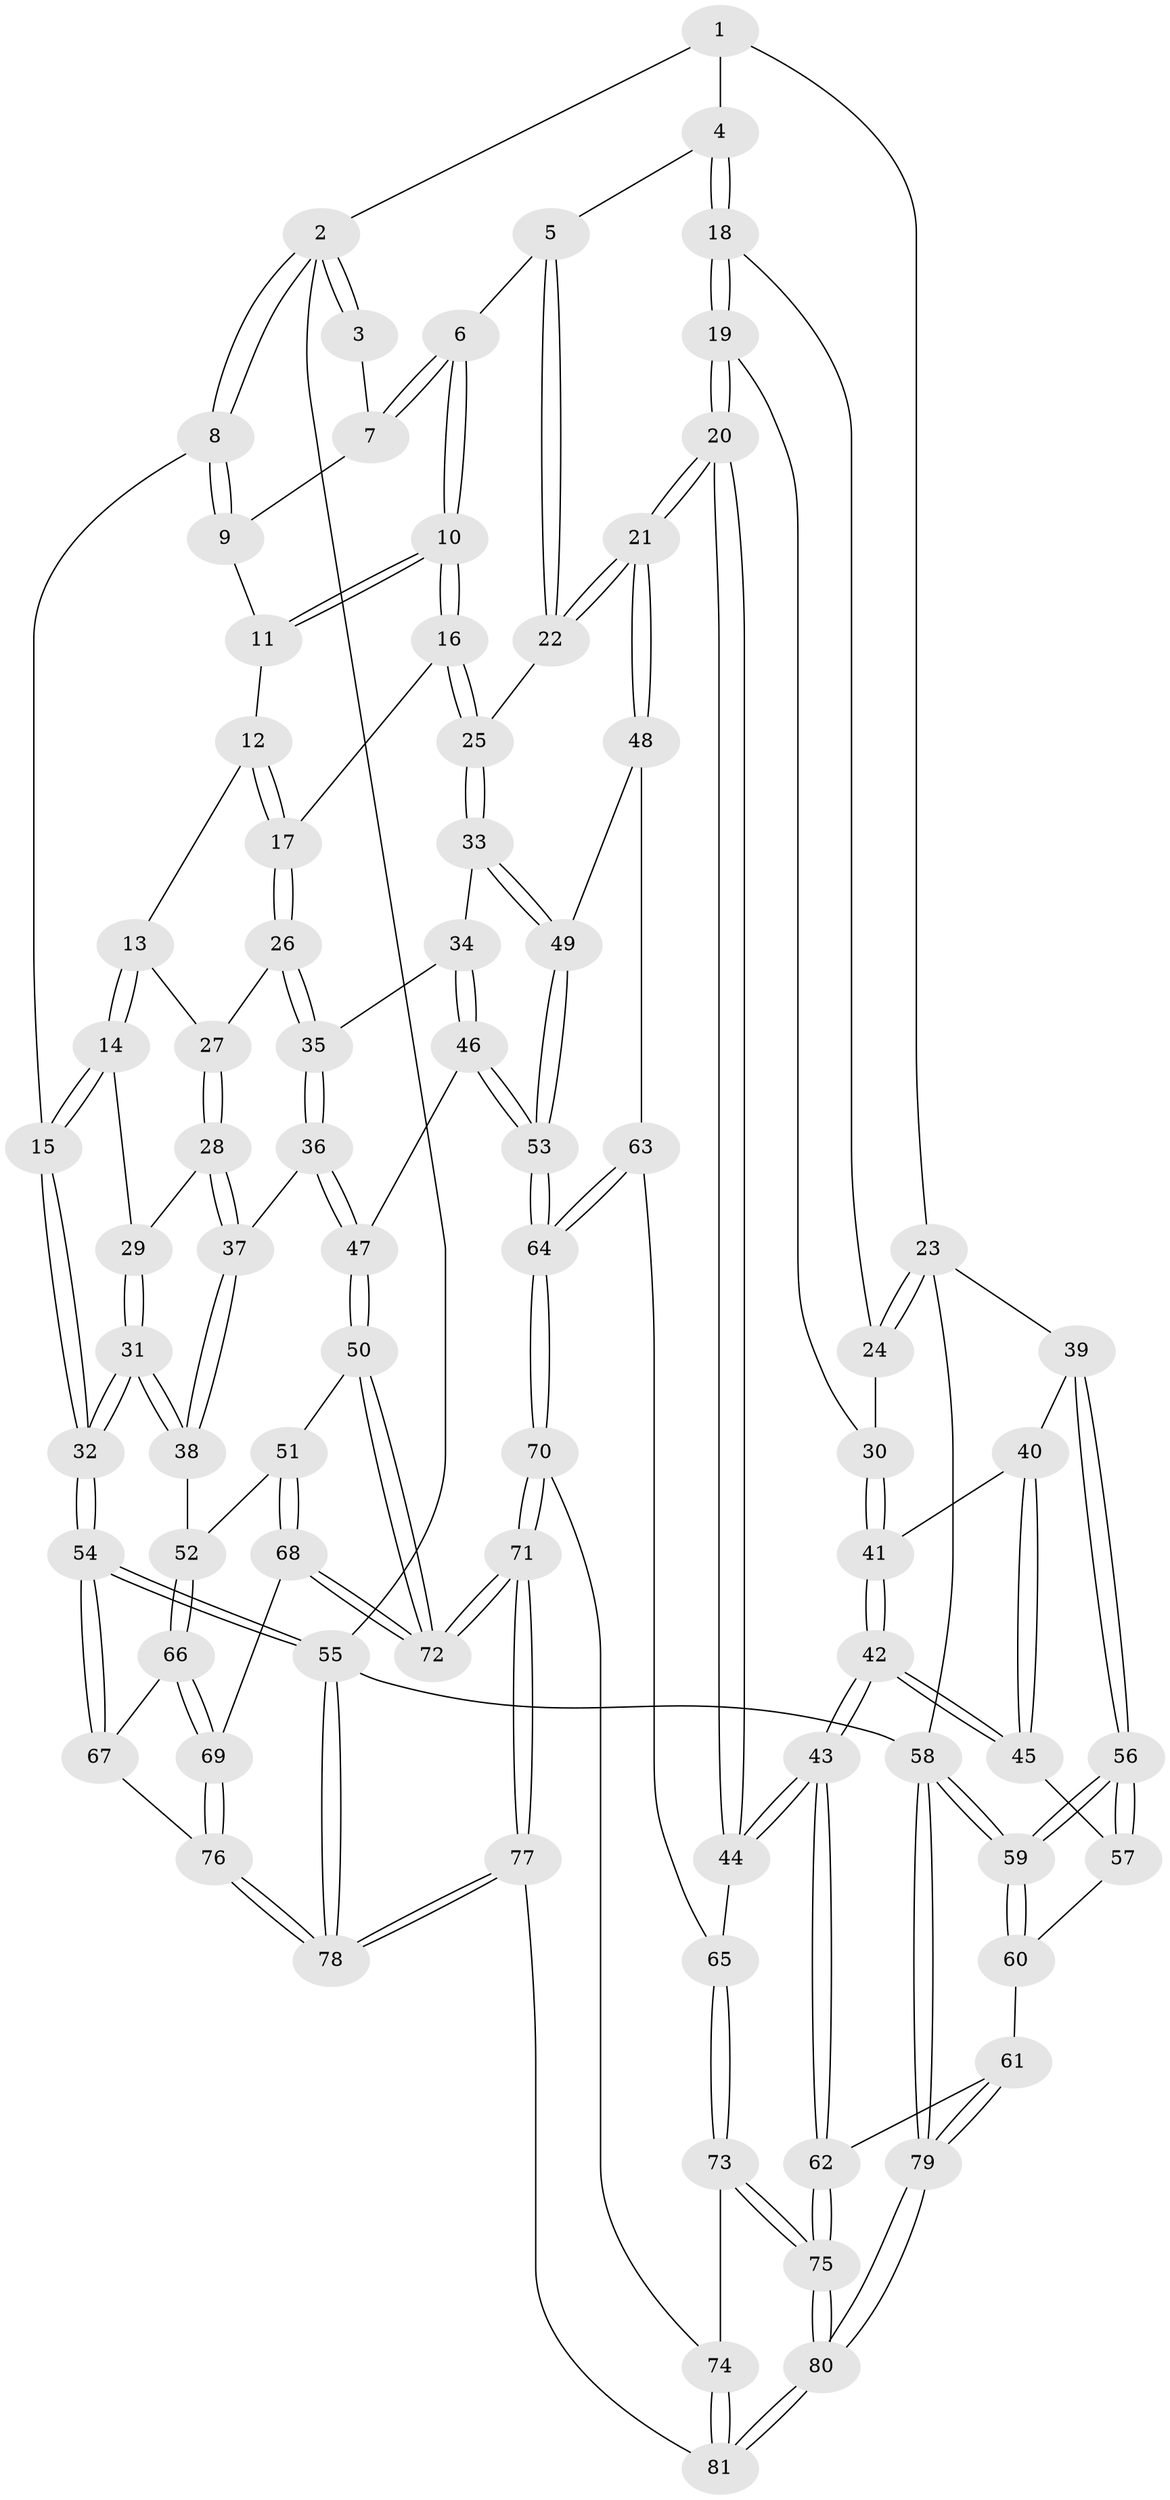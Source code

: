 // Generated by graph-tools (version 1.1) at 2025/38/03/09/25 02:38:28]
// undirected, 81 vertices, 199 edges
graph export_dot {
graph [start="1"]
  node [color=gray90,style=filled];
  1 [pos="+0.7583587204437814+0"];
  2 [pos="+0+0"];
  3 [pos="+0.27915064594529404+0"];
  4 [pos="+0.7161924670800499+0.1968486082867433"];
  5 [pos="+0.6430226562380672+0.23326959637968345"];
  6 [pos="+0.43776311201801954+0.2741867616298053"];
  7 [pos="+0.27119958226542695+0.007341686690563348"];
  8 [pos="+0+0.15050054477717723"];
  9 [pos="+0.10884437910584846+0.15801127409757212"];
  10 [pos="+0.3749194221441094+0.35457326012093454"];
  11 [pos="+0.12964895154980297+0.20624821812934668"];
  12 [pos="+0.1145177103269644+0.34971945591775155"];
  13 [pos="+0.06611436456531646+0.3892725201343775"];
  14 [pos="+0+0.39153673945180095"];
  15 [pos="+0+0.3347510700621305"];
  16 [pos="+0.37063934786618524+0.36413264097763265"];
  17 [pos="+0.3633255794814982+0.3662267818856864"];
  18 [pos="+0.7885257163109282+0.25891287831541093"];
  19 [pos="+0.7716821803111243+0.5304751754624266"];
  20 [pos="+0.6541293186156399+0.6516900136147785"];
  21 [pos="+0.6414282637257761+0.6441898047474569"];
  22 [pos="+0.6039689653382474+0.5536005178045523"];
  23 [pos="+1+0.3748326860340499"];
  24 [pos="+0.9674499972176593+0.31423628000081905"];
  25 [pos="+0.38279219274053805+0.4210885365139602"];
  26 [pos="+0.17462972610619995+0.49191946382789403"];
  27 [pos="+0.09472963019544851+0.4247753859869181"];
  28 [pos="+0.07643485057026764+0.535636002344147"];
  29 [pos="+0.045840936061098174+0.5253227120400463"];
  30 [pos="+0.8432202873140197+0.5527516281407019"];
  31 [pos="+0+0.6897972405952421"];
  32 [pos="+0+0.6926033039798467"];
  33 [pos="+0.3701625043602569+0.5453523888640478"];
  34 [pos="+0.267006735043607+0.5858561824015859"];
  35 [pos="+0.1628514070977218+0.5668762289570427"];
  36 [pos="+0.1555317477716367+0.5739408761280744"];
  37 [pos="+0.12940240297912747+0.5812119702439189"];
  38 [pos="+0.0012723324904142875+0.6991794811200253"];
  39 [pos="+1+0.4315731396231805"];
  40 [pos="+0.9027900837642845+0.5742593046662584"];
  41 [pos="+0.8908529287660263+0.5714927293371774"];
  42 [pos="+0.7706052277622486+0.7050833709316939"];
  43 [pos="+0.7135914512890575+0.7268270439272164"];
  44 [pos="+0.6634959062642372+0.673678971328521"];
  45 [pos="+0.9026390458647752+0.6715255056233134"];
  46 [pos="+0.24420469084110377+0.7382315904695814"];
  47 [pos="+0.21919270102024105+0.744688962587876"];
  48 [pos="+0.5247749692307017+0.6527155600414798"];
  49 [pos="+0.41823601730391147+0.6494598920748625"];
  50 [pos="+0.2127492281649485+0.7497535819446935"];
  51 [pos="+0.12494052464574089+0.7575186867521221"];
  52 [pos="+0.022302556786033205+0.7141444264162101"];
  53 [pos="+0.3648794111026624+0.7474020166232183"];
  54 [pos="+0+0.9410404382527036"];
  55 [pos="+0+1"];
  56 [pos="+1+0.7542716105944253"];
  57 [pos="+0.9243247594379045+0.6930951738218832"];
  58 [pos="+1+1"];
  59 [pos="+1+0.8056470945126308"];
  60 [pos="+0.8615017633786699+0.8203370404835821"];
  61 [pos="+0.8053965501455188+0.8451089397884509"];
  62 [pos="+0.7490262592442137+0.814043070076565"];
  63 [pos="+0.4967051622003565+0.7731944329998622"];
  64 [pos="+0.38447229812640377+0.7964012240095492"];
  65 [pos="+0.5590186116284017+0.7946121455990212"];
  66 [pos="+0.04622935105716812+0.8530931003139514"];
  67 [pos="+0.008893332747821316+0.8813082584773477"];
  68 [pos="+0.11019104047302962+0.878863616382257"];
  69 [pos="+0.10560305789882841+0.8818233395068311"];
  70 [pos="+0.4051508884092256+0.9023005807592868"];
  71 [pos="+0.31297498503591925+1"];
  72 [pos="+0.2220743882354537+0.9087569681454398"];
  73 [pos="+0.5202962597044717+0.890769870126329"];
  74 [pos="+0.48467087262317576+0.8950852208317409"];
  75 [pos="+0.6278371361546675+0.946922728816453"];
  76 [pos="+0.08076887418537275+0.9274497729569336"];
  77 [pos="+0.28072696826165644+1"];
  78 [pos="+0.005753014563452468+1"];
  79 [pos="+1+1"];
  80 [pos="+0.6745934482597126+1"];
  81 [pos="+0.6382917488505805+1"];
  1 -- 2;
  1 -- 4;
  1 -- 23;
  2 -- 3;
  2 -- 3;
  2 -- 8;
  2 -- 8;
  2 -- 55;
  3 -- 7;
  4 -- 5;
  4 -- 18;
  4 -- 18;
  5 -- 6;
  5 -- 22;
  5 -- 22;
  6 -- 7;
  6 -- 7;
  6 -- 10;
  6 -- 10;
  7 -- 9;
  8 -- 9;
  8 -- 9;
  8 -- 15;
  9 -- 11;
  10 -- 11;
  10 -- 11;
  10 -- 16;
  10 -- 16;
  11 -- 12;
  12 -- 13;
  12 -- 17;
  12 -- 17;
  13 -- 14;
  13 -- 14;
  13 -- 27;
  14 -- 15;
  14 -- 15;
  14 -- 29;
  15 -- 32;
  15 -- 32;
  16 -- 17;
  16 -- 25;
  16 -- 25;
  17 -- 26;
  17 -- 26;
  18 -- 19;
  18 -- 19;
  18 -- 24;
  19 -- 20;
  19 -- 20;
  19 -- 30;
  20 -- 21;
  20 -- 21;
  20 -- 44;
  20 -- 44;
  21 -- 22;
  21 -- 22;
  21 -- 48;
  21 -- 48;
  22 -- 25;
  23 -- 24;
  23 -- 24;
  23 -- 39;
  23 -- 58;
  24 -- 30;
  25 -- 33;
  25 -- 33;
  26 -- 27;
  26 -- 35;
  26 -- 35;
  27 -- 28;
  27 -- 28;
  28 -- 29;
  28 -- 37;
  28 -- 37;
  29 -- 31;
  29 -- 31;
  30 -- 41;
  30 -- 41;
  31 -- 32;
  31 -- 32;
  31 -- 38;
  31 -- 38;
  32 -- 54;
  32 -- 54;
  33 -- 34;
  33 -- 49;
  33 -- 49;
  34 -- 35;
  34 -- 46;
  34 -- 46;
  35 -- 36;
  35 -- 36;
  36 -- 37;
  36 -- 47;
  36 -- 47;
  37 -- 38;
  37 -- 38;
  38 -- 52;
  39 -- 40;
  39 -- 56;
  39 -- 56;
  40 -- 41;
  40 -- 45;
  40 -- 45;
  41 -- 42;
  41 -- 42;
  42 -- 43;
  42 -- 43;
  42 -- 45;
  42 -- 45;
  43 -- 44;
  43 -- 44;
  43 -- 62;
  43 -- 62;
  44 -- 65;
  45 -- 57;
  46 -- 47;
  46 -- 53;
  46 -- 53;
  47 -- 50;
  47 -- 50;
  48 -- 49;
  48 -- 63;
  49 -- 53;
  49 -- 53;
  50 -- 51;
  50 -- 72;
  50 -- 72;
  51 -- 52;
  51 -- 68;
  51 -- 68;
  52 -- 66;
  52 -- 66;
  53 -- 64;
  53 -- 64;
  54 -- 55;
  54 -- 55;
  54 -- 67;
  54 -- 67;
  55 -- 78;
  55 -- 78;
  55 -- 58;
  56 -- 57;
  56 -- 57;
  56 -- 59;
  56 -- 59;
  57 -- 60;
  58 -- 59;
  58 -- 59;
  58 -- 79;
  58 -- 79;
  59 -- 60;
  59 -- 60;
  60 -- 61;
  61 -- 62;
  61 -- 79;
  61 -- 79;
  62 -- 75;
  62 -- 75;
  63 -- 64;
  63 -- 64;
  63 -- 65;
  64 -- 70;
  64 -- 70;
  65 -- 73;
  65 -- 73;
  66 -- 67;
  66 -- 69;
  66 -- 69;
  67 -- 76;
  68 -- 69;
  68 -- 72;
  68 -- 72;
  69 -- 76;
  69 -- 76;
  70 -- 71;
  70 -- 71;
  70 -- 74;
  71 -- 72;
  71 -- 72;
  71 -- 77;
  71 -- 77;
  73 -- 74;
  73 -- 75;
  73 -- 75;
  74 -- 81;
  74 -- 81;
  75 -- 80;
  75 -- 80;
  76 -- 78;
  76 -- 78;
  77 -- 78;
  77 -- 78;
  77 -- 81;
  79 -- 80;
  79 -- 80;
  80 -- 81;
  80 -- 81;
}
